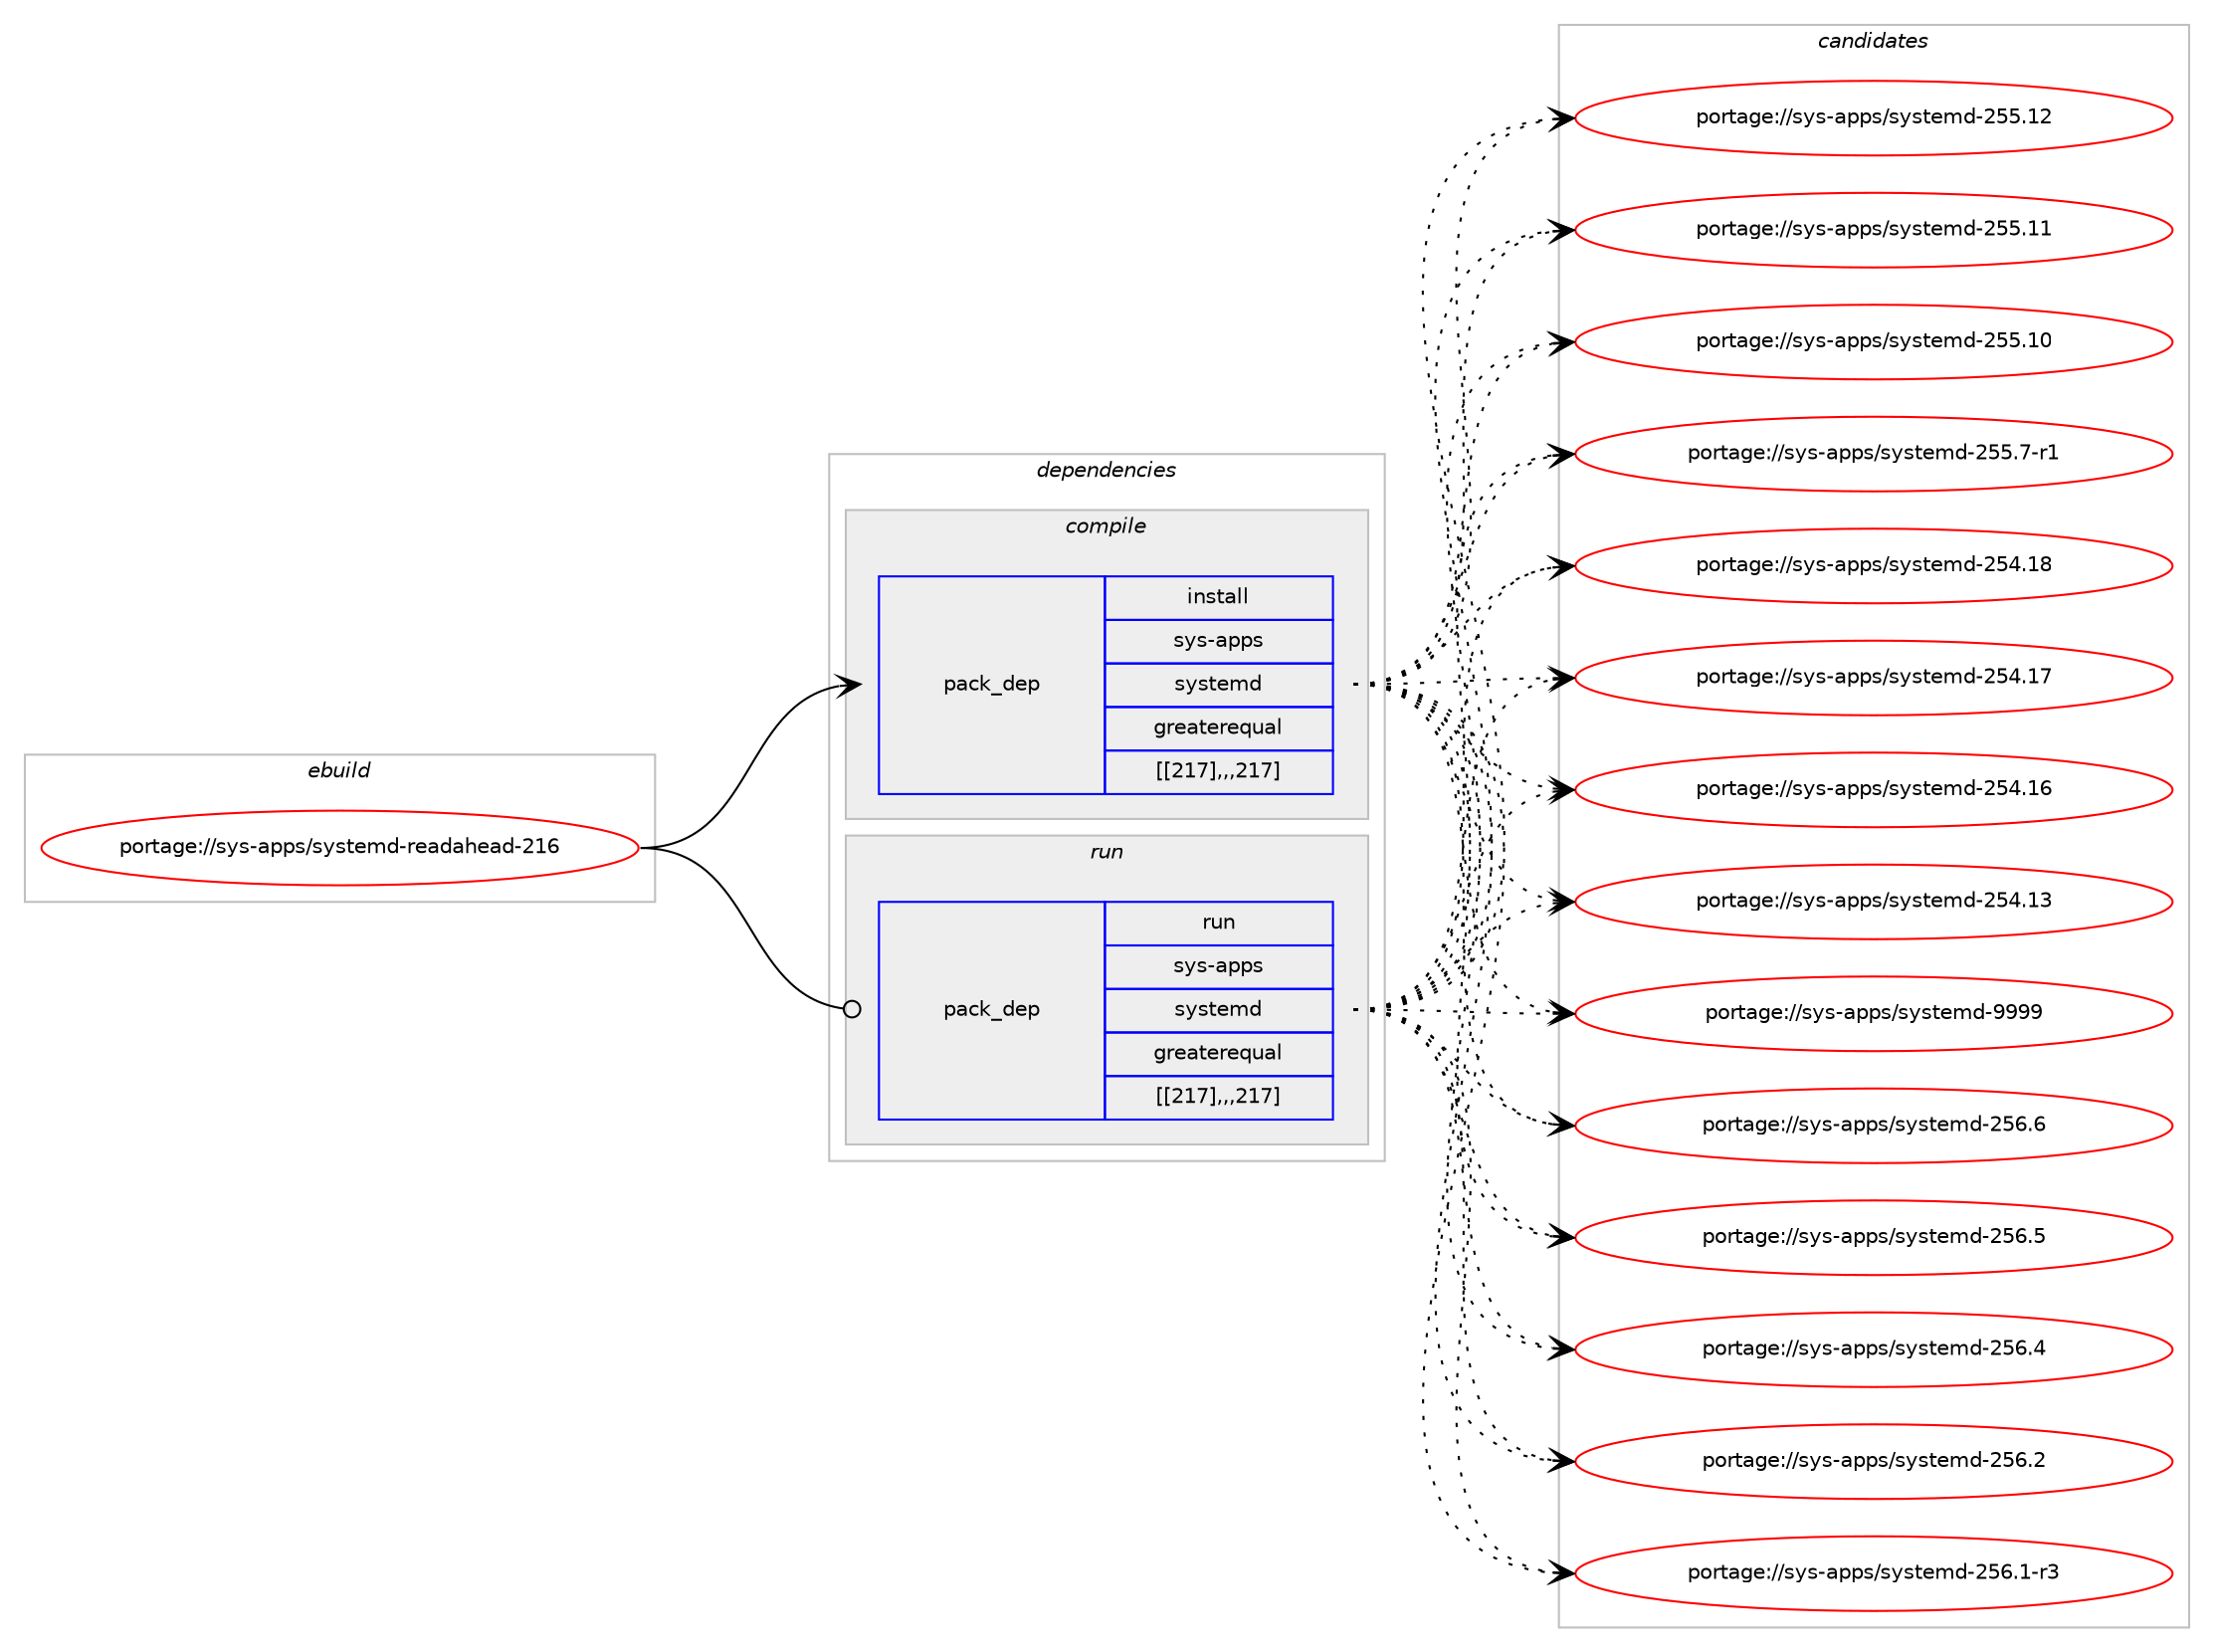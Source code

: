 digraph prolog {

# *************
# Graph options
# *************

newrank=true;
concentrate=true;
compound=true;
graph [rankdir=LR,fontname=Helvetica,fontsize=10,ranksep=1.5];#, ranksep=2.5, nodesep=0.2];
edge  [arrowhead=vee];
node  [fontname=Helvetica,fontsize=10];

# **********
# The ebuild
# **********

subgraph cluster_leftcol {
color=gray;
label=<<i>ebuild</i>>;
id [label="portage://sys-apps/systemd-readahead-216", color=red, width=4, href="../sys-apps/systemd-readahead-216.svg"];
}

# ****************
# The dependencies
# ****************

subgraph cluster_midcol {
color=gray;
label=<<i>dependencies</i>>;
subgraph cluster_compile {
fillcolor="#eeeeee";
style=filled;
label=<<i>compile</i>>;
subgraph pack12821 {
dependency20673 [label=<<TABLE BORDER="0" CELLBORDER="1" CELLSPACING="0" CELLPADDING="4" WIDTH="220"><TR><TD ROWSPAN="6" CELLPADDING="30">pack_dep</TD></TR><TR><TD WIDTH="110">install</TD></TR><TR><TD>sys-apps</TD></TR><TR><TD>systemd</TD></TR><TR><TD>greaterequal</TD></TR><TR><TD>[[217],,,217]</TD></TR></TABLE>>, shape=none, color=blue];
}
id:e -> dependency20673:w [weight=20,style="solid",arrowhead="vee"];
}
subgraph cluster_compileandrun {
fillcolor="#eeeeee";
style=filled;
label=<<i>compile and run</i>>;
}
subgraph cluster_run {
fillcolor="#eeeeee";
style=filled;
label=<<i>run</i>>;
subgraph pack12822 {
dependency20674 [label=<<TABLE BORDER="0" CELLBORDER="1" CELLSPACING="0" CELLPADDING="4" WIDTH="220"><TR><TD ROWSPAN="6" CELLPADDING="30">pack_dep</TD></TR><TR><TD WIDTH="110">run</TD></TR><TR><TD>sys-apps</TD></TR><TR><TD>systemd</TD></TR><TR><TD>greaterequal</TD></TR><TR><TD>[[217],,,217]</TD></TR></TABLE>>, shape=none, color=blue];
}
id:e -> dependency20674:w [weight=20,style="solid",arrowhead="odot"];
}
}

# **************
# The candidates
# **************

subgraph cluster_choices {
rank=same;
color=gray;
label=<<i>candidates</i>>;

subgraph choice12821 {
color=black;
nodesep=1;
choice1151211154597112112115471151211151161011091004557575757 [label="portage://sys-apps/systemd-9999", color=red, width=4,href="../sys-apps/systemd-9999.svg"];
choice115121115459711211211547115121115116101109100455053544654 [label="portage://sys-apps/systemd-256.6", color=red, width=4,href="../sys-apps/systemd-256.6.svg"];
choice115121115459711211211547115121115116101109100455053544653 [label="portage://sys-apps/systemd-256.5", color=red, width=4,href="../sys-apps/systemd-256.5.svg"];
choice115121115459711211211547115121115116101109100455053544652 [label="portage://sys-apps/systemd-256.4", color=red, width=4,href="../sys-apps/systemd-256.4.svg"];
choice115121115459711211211547115121115116101109100455053544650 [label="portage://sys-apps/systemd-256.2", color=red, width=4,href="../sys-apps/systemd-256.2.svg"];
choice1151211154597112112115471151211151161011091004550535446494511451 [label="portage://sys-apps/systemd-256.1-r3", color=red, width=4,href="../sys-apps/systemd-256.1-r3.svg"];
choice11512111545971121121154711512111511610110910045505353464950 [label="portage://sys-apps/systemd-255.12", color=red, width=4,href="../sys-apps/systemd-255.12.svg"];
choice11512111545971121121154711512111511610110910045505353464949 [label="portage://sys-apps/systemd-255.11", color=red, width=4,href="../sys-apps/systemd-255.11.svg"];
choice11512111545971121121154711512111511610110910045505353464948 [label="portage://sys-apps/systemd-255.10", color=red, width=4,href="../sys-apps/systemd-255.10.svg"];
choice1151211154597112112115471151211151161011091004550535346554511449 [label="portage://sys-apps/systemd-255.7-r1", color=red, width=4,href="../sys-apps/systemd-255.7-r1.svg"];
choice11512111545971121121154711512111511610110910045505352464956 [label="portage://sys-apps/systemd-254.18", color=red, width=4,href="../sys-apps/systemd-254.18.svg"];
choice11512111545971121121154711512111511610110910045505352464955 [label="portage://sys-apps/systemd-254.17", color=red, width=4,href="../sys-apps/systemd-254.17.svg"];
choice11512111545971121121154711512111511610110910045505352464954 [label="portage://sys-apps/systemd-254.16", color=red, width=4,href="../sys-apps/systemd-254.16.svg"];
choice11512111545971121121154711512111511610110910045505352464951 [label="portage://sys-apps/systemd-254.13", color=red, width=4,href="../sys-apps/systemd-254.13.svg"];
dependency20673:e -> choice1151211154597112112115471151211151161011091004557575757:w [style=dotted,weight="100"];
dependency20673:e -> choice115121115459711211211547115121115116101109100455053544654:w [style=dotted,weight="100"];
dependency20673:e -> choice115121115459711211211547115121115116101109100455053544653:w [style=dotted,weight="100"];
dependency20673:e -> choice115121115459711211211547115121115116101109100455053544652:w [style=dotted,weight="100"];
dependency20673:e -> choice115121115459711211211547115121115116101109100455053544650:w [style=dotted,weight="100"];
dependency20673:e -> choice1151211154597112112115471151211151161011091004550535446494511451:w [style=dotted,weight="100"];
dependency20673:e -> choice11512111545971121121154711512111511610110910045505353464950:w [style=dotted,weight="100"];
dependency20673:e -> choice11512111545971121121154711512111511610110910045505353464949:w [style=dotted,weight="100"];
dependency20673:e -> choice11512111545971121121154711512111511610110910045505353464948:w [style=dotted,weight="100"];
dependency20673:e -> choice1151211154597112112115471151211151161011091004550535346554511449:w [style=dotted,weight="100"];
dependency20673:e -> choice11512111545971121121154711512111511610110910045505352464956:w [style=dotted,weight="100"];
dependency20673:e -> choice11512111545971121121154711512111511610110910045505352464955:w [style=dotted,weight="100"];
dependency20673:e -> choice11512111545971121121154711512111511610110910045505352464954:w [style=dotted,weight="100"];
dependency20673:e -> choice11512111545971121121154711512111511610110910045505352464951:w [style=dotted,weight="100"];
}
subgraph choice12822 {
color=black;
nodesep=1;
choice1151211154597112112115471151211151161011091004557575757 [label="portage://sys-apps/systemd-9999", color=red, width=4,href="../sys-apps/systemd-9999.svg"];
choice115121115459711211211547115121115116101109100455053544654 [label="portage://sys-apps/systemd-256.6", color=red, width=4,href="../sys-apps/systemd-256.6.svg"];
choice115121115459711211211547115121115116101109100455053544653 [label="portage://sys-apps/systemd-256.5", color=red, width=4,href="../sys-apps/systemd-256.5.svg"];
choice115121115459711211211547115121115116101109100455053544652 [label="portage://sys-apps/systemd-256.4", color=red, width=4,href="../sys-apps/systemd-256.4.svg"];
choice115121115459711211211547115121115116101109100455053544650 [label="portage://sys-apps/systemd-256.2", color=red, width=4,href="../sys-apps/systemd-256.2.svg"];
choice1151211154597112112115471151211151161011091004550535446494511451 [label="portage://sys-apps/systemd-256.1-r3", color=red, width=4,href="../sys-apps/systemd-256.1-r3.svg"];
choice11512111545971121121154711512111511610110910045505353464950 [label="portage://sys-apps/systemd-255.12", color=red, width=4,href="../sys-apps/systemd-255.12.svg"];
choice11512111545971121121154711512111511610110910045505353464949 [label="portage://sys-apps/systemd-255.11", color=red, width=4,href="../sys-apps/systemd-255.11.svg"];
choice11512111545971121121154711512111511610110910045505353464948 [label="portage://sys-apps/systemd-255.10", color=red, width=4,href="../sys-apps/systemd-255.10.svg"];
choice1151211154597112112115471151211151161011091004550535346554511449 [label="portage://sys-apps/systemd-255.7-r1", color=red, width=4,href="../sys-apps/systemd-255.7-r1.svg"];
choice11512111545971121121154711512111511610110910045505352464956 [label="portage://sys-apps/systemd-254.18", color=red, width=4,href="../sys-apps/systemd-254.18.svg"];
choice11512111545971121121154711512111511610110910045505352464955 [label="portage://sys-apps/systemd-254.17", color=red, width=4,href="../sys-apps/systemd-254.17.svg"];
choice11512111545971121121154711512111511610110910045505352464954 [label="portage://sys-apps/systemd-254.16", color=red, width=4,href="../sys-apps/systemd-254.16.svg"];
choice11512111545971121121154711512111511610110910045505352464951 [label="portage://sys-apps/systemd-254.13", color=red, width=4,href="../sys-apps/systemd-254.13.svg"];
dependency20674:e -> choice1151211154597112112115471151211151161011091004557575757:w [style=dotted,weight="100"];
dependency20674:e -> choice115121115459711211211547115121115116101109100455053544654:w [style=dotted,weight="100"];
dependency20674:e -> choice115121115459711211211547115121115116101109100455053544653:w [style=dotted,weight="100"];
dependency20674:e -> choice115121115459711211211547115121115116101109100455053544652:w [style=dotted,weight="100"];
dependency20674:e -> choice115121115459711211211547115121115116101109100455053544650:w [style=dotted,weight="100"];
dependency20674:e -> choice1151211154597112112115471151211151161011091004550535446494511451:w [style=dotted,weight="100"];
dependency20674:e -> choice11512111545971121121154711512111511610110910045505353464950:w [style=dotted,weight="100"];
dependency20674:e -> choice11512111545971121121154711512111511610110910045505353464949:w [style=dotted,weight="100"];
dependency20674:e -> choice11512111545971121121154711512111511610110910045505353464948:w [style=dotted,weight="100"];
dependency20674:e -> choice1151211154597112112115471151211151161011091004550535346554511449:w [style=dotted,weight="100"];
dependency20674:e -> choice11512111545971121121154711512111511610110910045505352464956:w [style=dotted,weight="100"];
dependency20674:e -> choice11512111545971121121154711512111511610110910045505352464955:w [style=dotted,weight="100"];
dependency20674:e -> choice11512111545971121121154711512111511610110910045505352464954:w [style=dotted,weight="100"];
dependency20674:e -> choice11512111545971121121154711512111511610110910045505352464951:w [style=dotted,weight="100"];
}
}

}
